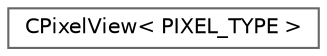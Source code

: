 digraph "Graphical Class Hierarchy"
{
 // LATEX_PDF_SIZE
  bgcolor="transparent";
  edge [fontname=Helvetica,fontsize=10,labelfontname=Helvetica,labelfontsize=10];
  node [fontname=Helvetica,fontsize=10,shape=box,height=0.2,width=0.4];
  rankdir="LR";
  Node0 [id="Node000000",label="CPixelView\< PIXEL_TYPE \>",height=0.2,width=0.4,color="grey40", fillcolor="white", style="filled",URL="$de/d64/group___pixel_set.html#db/df7/class_c_pixel_view",tooltip="Represents a set of LED objects."];
}
